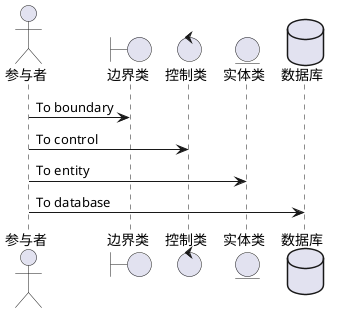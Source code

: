@startuml
/'
    actor是在系统之外与系统交互的某人或某事物
    1.参与者位于边界之外
    2.参与者可以非人
    确定参与者:
        谁负责提供、使用或删除信息？
        谁将使用此功能？
        谁对某个特定功能感兴趣？
        在组织中的什么地方使用系统？
        谁负责支持和维护系统？
        系统有哪些外部资源？
        其他还有哪些系统将需要与该系统进行交互？
'/

actor       参与者
/'
    边界类是一种用于系统外部环境与其内部运作之间的交互进行建模的类
    这中交互包括转换事件，并记录系统表示方式中的变更
    在从需求向实现的转换过程中，任何两个有交互的关键对象之间都应当考虑建立边界类
    边界类的常用场景:
    1.参与者与用例之间应当建立边界类
    2.用例与用例之间如果有交互，应当为其建立边界类
    3.如果用例与系统边界之外的非人对象有交互，例如第三方系统，应当为其建立边界类
    4.在相关联的业务对象有明显独立性要求，即它们可能在各自的领域内发展和变化，
    但又希望互不影响时，也应当为它们建立边界类
    一个好的边界类应该具有以下特点:
    1.边界类应该有助于提供系统的可用性
    2.边界类应该尽可能地保持在较高的层次上
    3.边界类应该合理封装介于系统与主角之间的交互
    4.如果主角改变他们为系统提供输入的方式，边界类就应该是唯一需要改变的对象
    5.如果系统改变为主角提供输出的方式，边界类就应该是唯一需要改变的对象
    6.边界类必须”知道“其他对象类型的需求，以便它们能够得以实施，并相对于
    ”系统内部元素“保持其可用性和有效性
'/
boundary    边界类
/'
    控制类用于对一个或者几个用例所特有的控制行为进行建模 。控制对象(控制类的实例)
    通常控制其他对象，因此它们的行为具有协调性质。控制类将用例的特有行为进行封装。
    控制类来源于对用例场景中行为的定义，换句话说，控制类来源于对用例场景当中动词
    的分析和定义，包括限制动词的描述。
'/
control     控制类
/'
    实体类是用于对必须存储的信息和相关行为建模的类。实体对象(实体类的实例)
    用于保存和更新一些现象的有关信息。实体类通常是永久性的，它们所具有的属性
    和关系是长期需要的，有时甚至在系统的整个生存期都需要。
    实体类源于业务模型中的业务实体。很多时候可以直接把业务实体转化为实体类。
'/
entity      实体类

Database    数据库

参与者 -> 边界类 : To boundary
参与者 -> 控制类 : To control
参与者 -> 实体类 : To entity
参与者 -> 数据库 : To database
@enduml